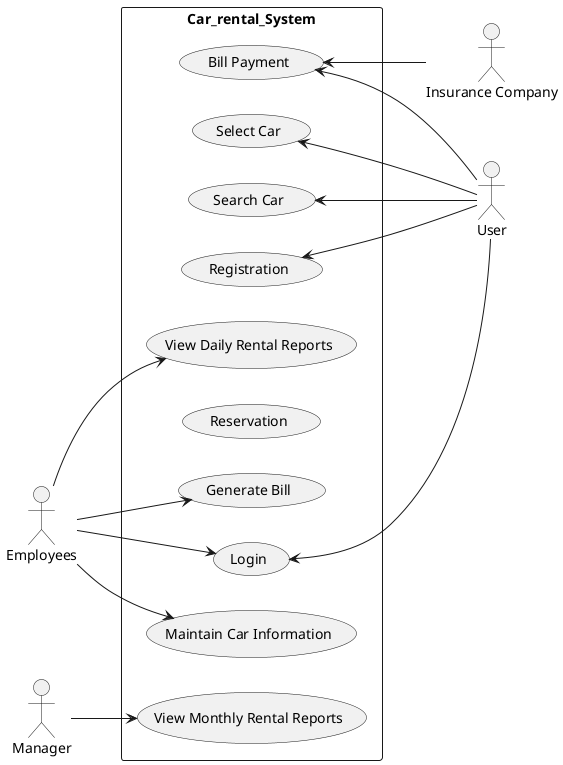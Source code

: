 @startuml
'https://plantuml.com/use-case-diagram


left to right direction
actor Employees as employees
actor Manager as manager
:Insurance Company: as insurance_company
:User: as user

rectangle Car_rental_System{

usecase Login as login
usecase Registration as registration
(Search Car) as search
(Select Car) as select
(Reservation) as reservation
(Maintain Car Information) as maintain
(View Daily Rental Reports) as view_daily_rental_reports
(View Monthly Rental Reports) as view_monthly_rental_reports
(Generate Bill) as generate_bill
(Bill Payment) as bill
}

'maintain the order of use cases
user -up-> login
user -up-> registration
user -up-> search
user -up-> select
user -up-> bill
insurance_company -up-> bill
employees --> login
employees --> maintain
manager --> view_monthly_rental_reports
employees --> view_daily_rental_reports
employees --> generate_bill

@enduml
